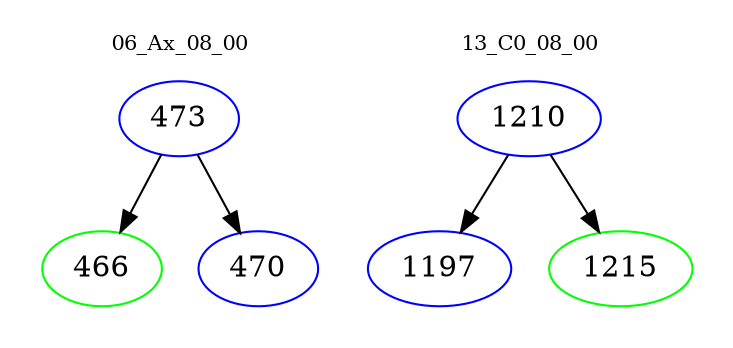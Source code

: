 digraph{
subgraph cluster_0 {
color = white
label = "06_Ax_08_00";
fontsize=10;
T0_473 [label="473", color="blue"]
T0_473 -> T0_466 [color="black"]
T0_466 [label="466", color="green"]
T0_473 -> T0_470 [color="black"]
T0_470 [label="470", color="blue"]
}
subgraph cluster_1 {
color = white
label = "13_C0_08_00";
fontsize=10;
T1_1210 [label="1210", color="blue"]
T1_1210 -> T1_1197 [color="black"]
T1_1197 [label="1197", color="blue"]
T1_1210 -> T1_1215 [color="black"]
T1_1215 [label="1215", color="green"]
}
}
